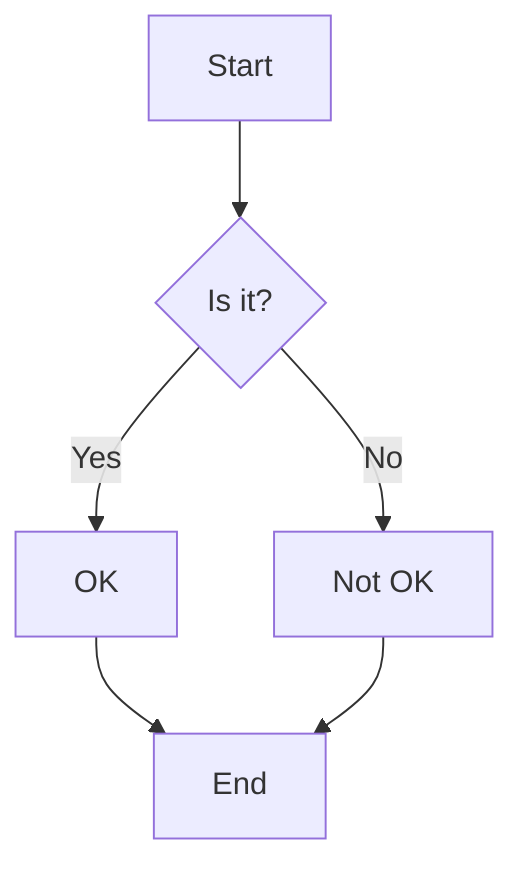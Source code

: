 graph TD
    A[Start] --> B{Is it?};
    B -- Yes --> C[OK];
    C --> E[End];
    B -- No --> D[Not OK];
    D --> E[End];